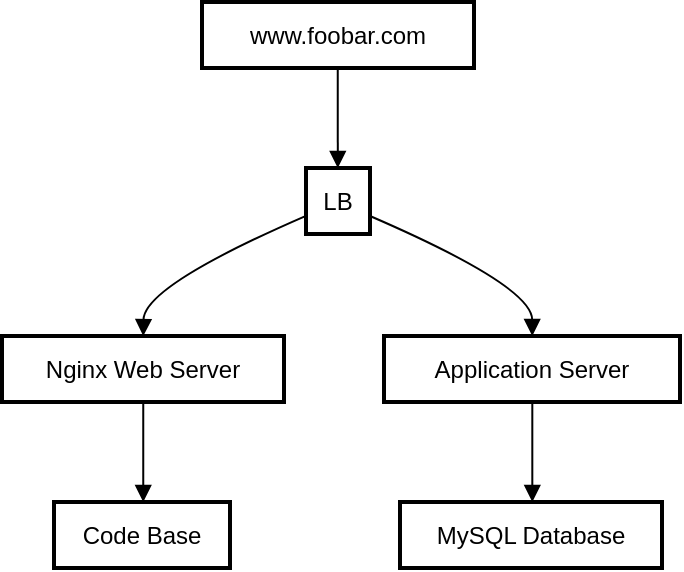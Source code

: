 <mxfile version="21.3.5" type="github">
  <diagram name="Page-1" id="xwgQ02J1lLzHFVglExUs">
    <mxGraphModel>
      <root>
        <mxCell id="0" />
        <mxCell id="1" parent="0" />
        <mxCell id="2" value="www.foobar.com" style="whiteSpace=wrap;strokeWidth=2;" vertex="1" parent="1">
          <mxGeometry x="100" width="136" height="33" as="geometry" />
        </mxCell>
        <mxCell id="3" value="LB" style="whiteSpace=wrap;strokeWidth=2;" vertex="1" parent="1">
          <mxGeometry x="152" y="83" width="32" height="33" as="geometry" />
        </mxCell>
        <mxCell id="4" value="Nginx Web Server" style="whiteSpace=wrap;strokeWidth=2;" vertex="1" parent="1">
          <mxGeometry y="167" width="141" height="33" as="geometry" />
        </mxCell>
        <mxCell id="5" value="Application Server" style="whiteSpace=wrap;strokeWidth=2;" vertex="1" parent="1">
          <mxGeometry x="191" y="167" width="148" height="33" as="geometry" />
        </mxCell>
        <mxCell id="6" value="MySQL Database" style="whiteSpace=wrap;strokeWidth=2;" vertex="1" parent="1">
          <mxGeometry x="199" y="250" width="131" height="33" as="geometry" />
        </mxCell>
        <mxCell id="7" value="Code Base" style="whiteSpace=wrap;strokeWidth=2;" vertex="1" parent="1">
          <mxGeometry x="26" y="250" width="88" height="33" as="geometry" />
        </mxCell>
        <mxCell id="8" value="" style="curved=1;startArrow=none;endArrow=block;exitX=0.499;exitY=1.012;entryX=0.497;entryY=0.012;" edge="1" parent="1" source="2" target="3">
          <mxGeometry relative="1" as="geometry">
            <Array as="points" />
          </mxGeometry>
        </mxCell>
        <mxCell id="9" value="" style="curved=1;startArrow=none;endArrow=block;exitX=-0.006;exitY=0.727;entryX=0.501;entryY=-0.006;" edge="1" parent="1" source="3" target="4">
          <mxGeometry relative="1" as="geometry">
            <Array as="points">
              <mxPoint x="71" y="142" />
            </Array>
          </mxGeometry>
        </mxCell>
        <mxCell id="10" value="" style="curved=1;startArrow=none;endArrow=block;exitX=0.999;exitY=0.727;entryX=0.501;entryY=-0.006;" edge="1" parent="1" source="3" target="5">
          <mxGeometry relative="1" as="geometry">
            <Array as="points">
              <mxPoint x="265" y="142" />
            </Array>
          </mxGeometry>
        </mxCell>
        <mxCell id="11" value="" style="curved=1;startArrow=none;endArrow=block;exitX=0.501;exitY=1.006;entryX=0.505;entryY=0.006;" edge="1" parent="1" source="5" target="6">
          <mxGeometry relative="1" as="geometry">
            <Array as="points" />
          </mxGeometry>
        </mxCell>
        <mxCell id="12" value="" style="curved=1;startArrow=none;endArrow=block;exitX=0.501;exitY=1.006;entryX=0.507;entryY=0.006;" edge="1" parent="1" source="4" target="7">
          <mxGeometry relative="1" as="geometry">
            <Array as="points" />
          </mxGeometry>
        </mxCell>
      </root>
    </mxGraphModel>
  </diagram>
</mxfile>
